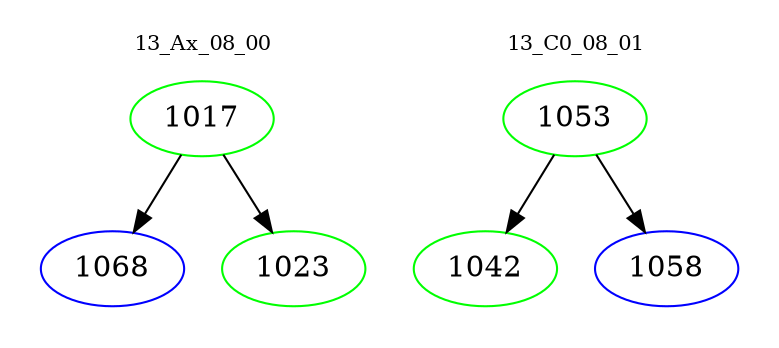 digraph{
subgraph cluster_0 {
color = white
label = "13_Ax_08_00";
fontsize=10;
T0_1017 [label="1017", color="green"]
T0_1017 -> T0_1068 [color="black"]
T0_1068 [label="1068", color="blue"]
T0_1017 -> T0_1023 [color="black"]
T0_1023 [label="1023", color="green"]
}
subgraph cluster_1 {
color = white
label = "13_C0_08_01";
fontsize=10;
T1_1053 [label="1053", color="green"]
T1_1053 -> T1_1042 [color="black"]
T1_1042 [label="1042", color="green"]
T1_1053 -> T1_1058 [color="black"]
T1_1058 [label="1058", color="blue"]
}
}
